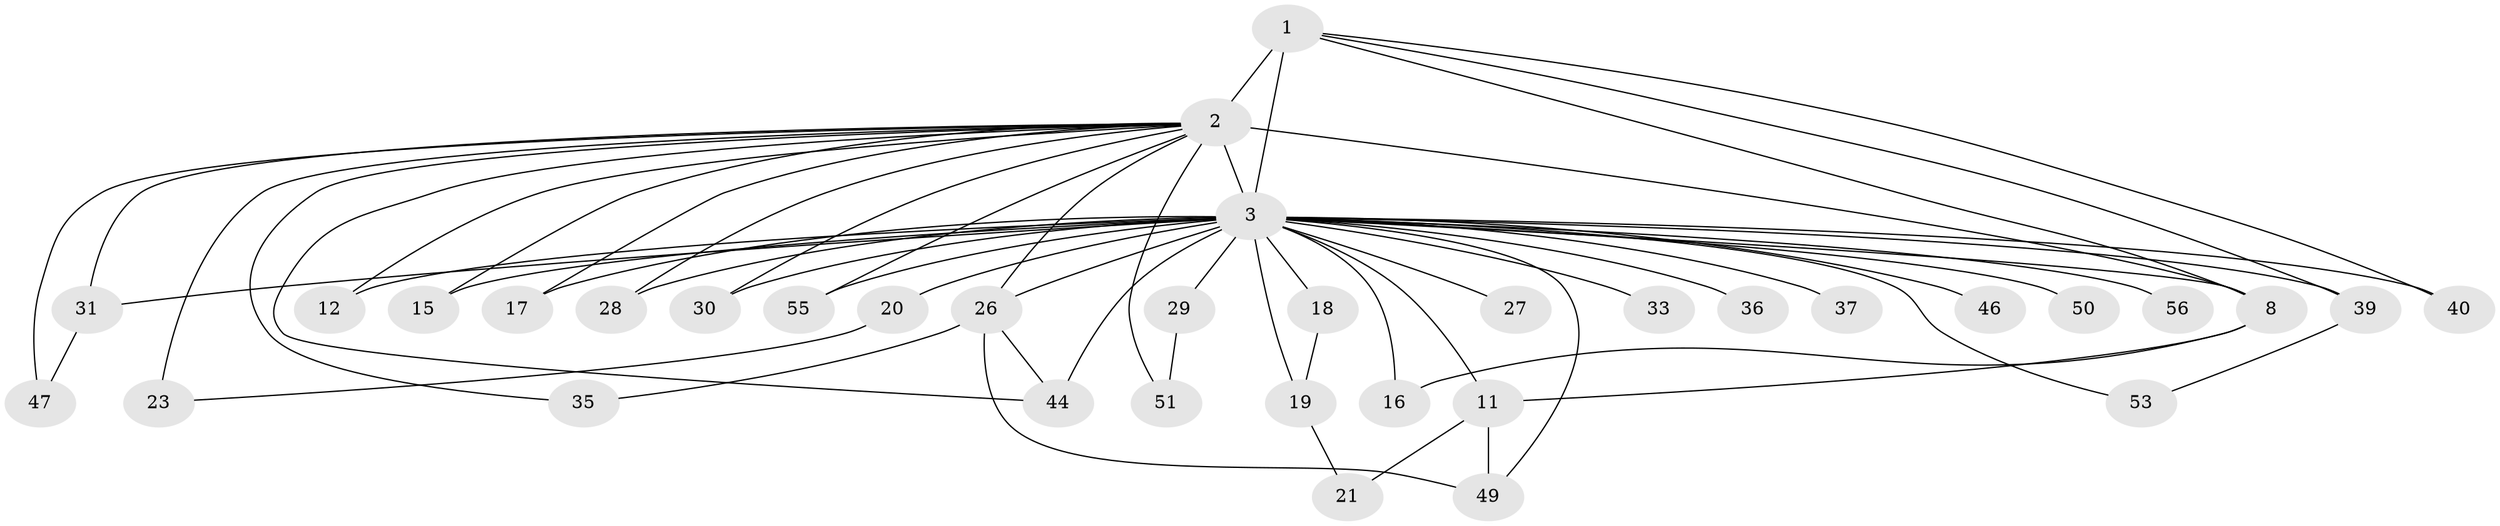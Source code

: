 // original degree distribution, {11: 0.014285714285714285, 23: 0.014285714285714285, 17: 0.02857142857142857, 20: 0.014285714285714285, 14: 0.014285714285714285, 24: 0.014285714285714285, 19: 0.014285714285714285, 12: 0.014285714285714285, 18: 0.014285714285714285, 5: 0.014285714285714285, 3: 0.22857142857142856, 2: 0.5142857142857142, 6: 0.014285714285714285, 4: 0.08571428571428572}
// Generated by graph-tools (version 1.1) at 2025/14/03/09/25 04:14:10]
// undirected, 35 vertices, 60 edges
graph export_dot {
graph [start="1"]
  node [color=gray90,style=filled];
  1;
  2 [super="+24+54+64+10+22+25+58"];
  3 [super="+5+7+4+52+34+41"];
  8 [super="+14"];
  11;
  12 [super="+38"];
  15;
  16;
  17;
  18;
  19;
  20;
  21;
  23 [super="+45"];
  26 [super="+48+32+42"];
  27;
  28;
  29;
  30;
  31;
  33;
  35;
  36;
  37;
  39 [super="+57"];
  40;
  44;
  46;
  47;
  49 [super="+69"];
  50;
  51;
  53;
  55;
  56;
  1 -- 2 [weight=2];
  1 -- 3 [weight=6];
  1 -- 8;
  1 -- 39;
  1 -- 40;
  2 -- 3 [weight=18];
  2 -- 8 [weight=2];
  2 -- 12;
  2 -- 15 [weight=2];
  2 -- 17;
  2 -- 28 [weight=2];
  2 -- 51;
  2 -- 55;
  2 -- 47;
  2 -- 31 [weight=2];
  2 -- 35;
  2 -- 44;
  2 -- 23 [weight=2];
  2 -- 30;
  2 -- 26;
  3 -- 8 [weight=8];
  3 -- 19;
  3 -- 27 [weight=2];
  3 -- 30;
  3 -- 46 [weight=2];
  3 -- 50 [weight=2];
  3 -- 44;
  3 -- 16;
  3 -- 18 [weight=2];
  3 -- 53;
  3 -- 28 [weight=2];
  3 -- 36 [weight=2];
  3 -- 37 [weight=2];
  3 -- 17;
  3 -- 20 [weight=2];
  3 -- 29 [weight=2];
  3 -- 11 [weight=2];
  3 -- 12 [weight=2];
  3 -- 15;
  3 -- 26 [weight=4];
  3 -- 31;
  3 -- 33 [weight=2];
  3 -- 39 [weight=2];
  3 -- 40;
  3 -- 49;
  3 -- 55 [weight=2];
  3 -- 56;
  8 -- 11;
  8 -- 16;
  11 -- 21;
  11 -- 49;
  18 -- 19;
  19 -- 21;
  20 -- 23;
  26 -- 49;
  26 -- 44;
  26 -- 35;
  29 -- 51;
  31 -- 47;
  39 -- 53;
}
